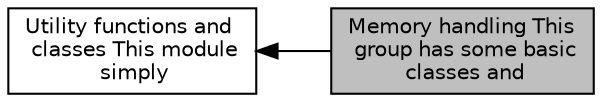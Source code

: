 digraph "Memory handling This group has some basic classes and"
{
  edge [fontname="Helvetica",fontsize="10",labelfontname="Helvetica",labelfontsize="10"];
  node [fontname="Helvetica",fontsize="10",shape=box];
  rankdir=LR;
  Node2 [label="Utility functions and\l classes This module\l simply",height=0.2,width=0.4,color="black", fillcolor="white", style="filled",URL="$group__utilities.html",tooltip="collects a number of functions and classes that provide general tools for tasks that do not usually h..."];
  Node1 [label="Memory handling This\l group has some basic\l classes and",height=0.2,width=0.4,color="black", fillcolor="grey75", style="filled", fontcolor="black",tooltip="namespaces for memory handling. The Subscriptor and SmartPointer classes are used for counted memory ..."];
  Node2->Node1 [shape=plaintext, dir="back", style="solid"];
}
